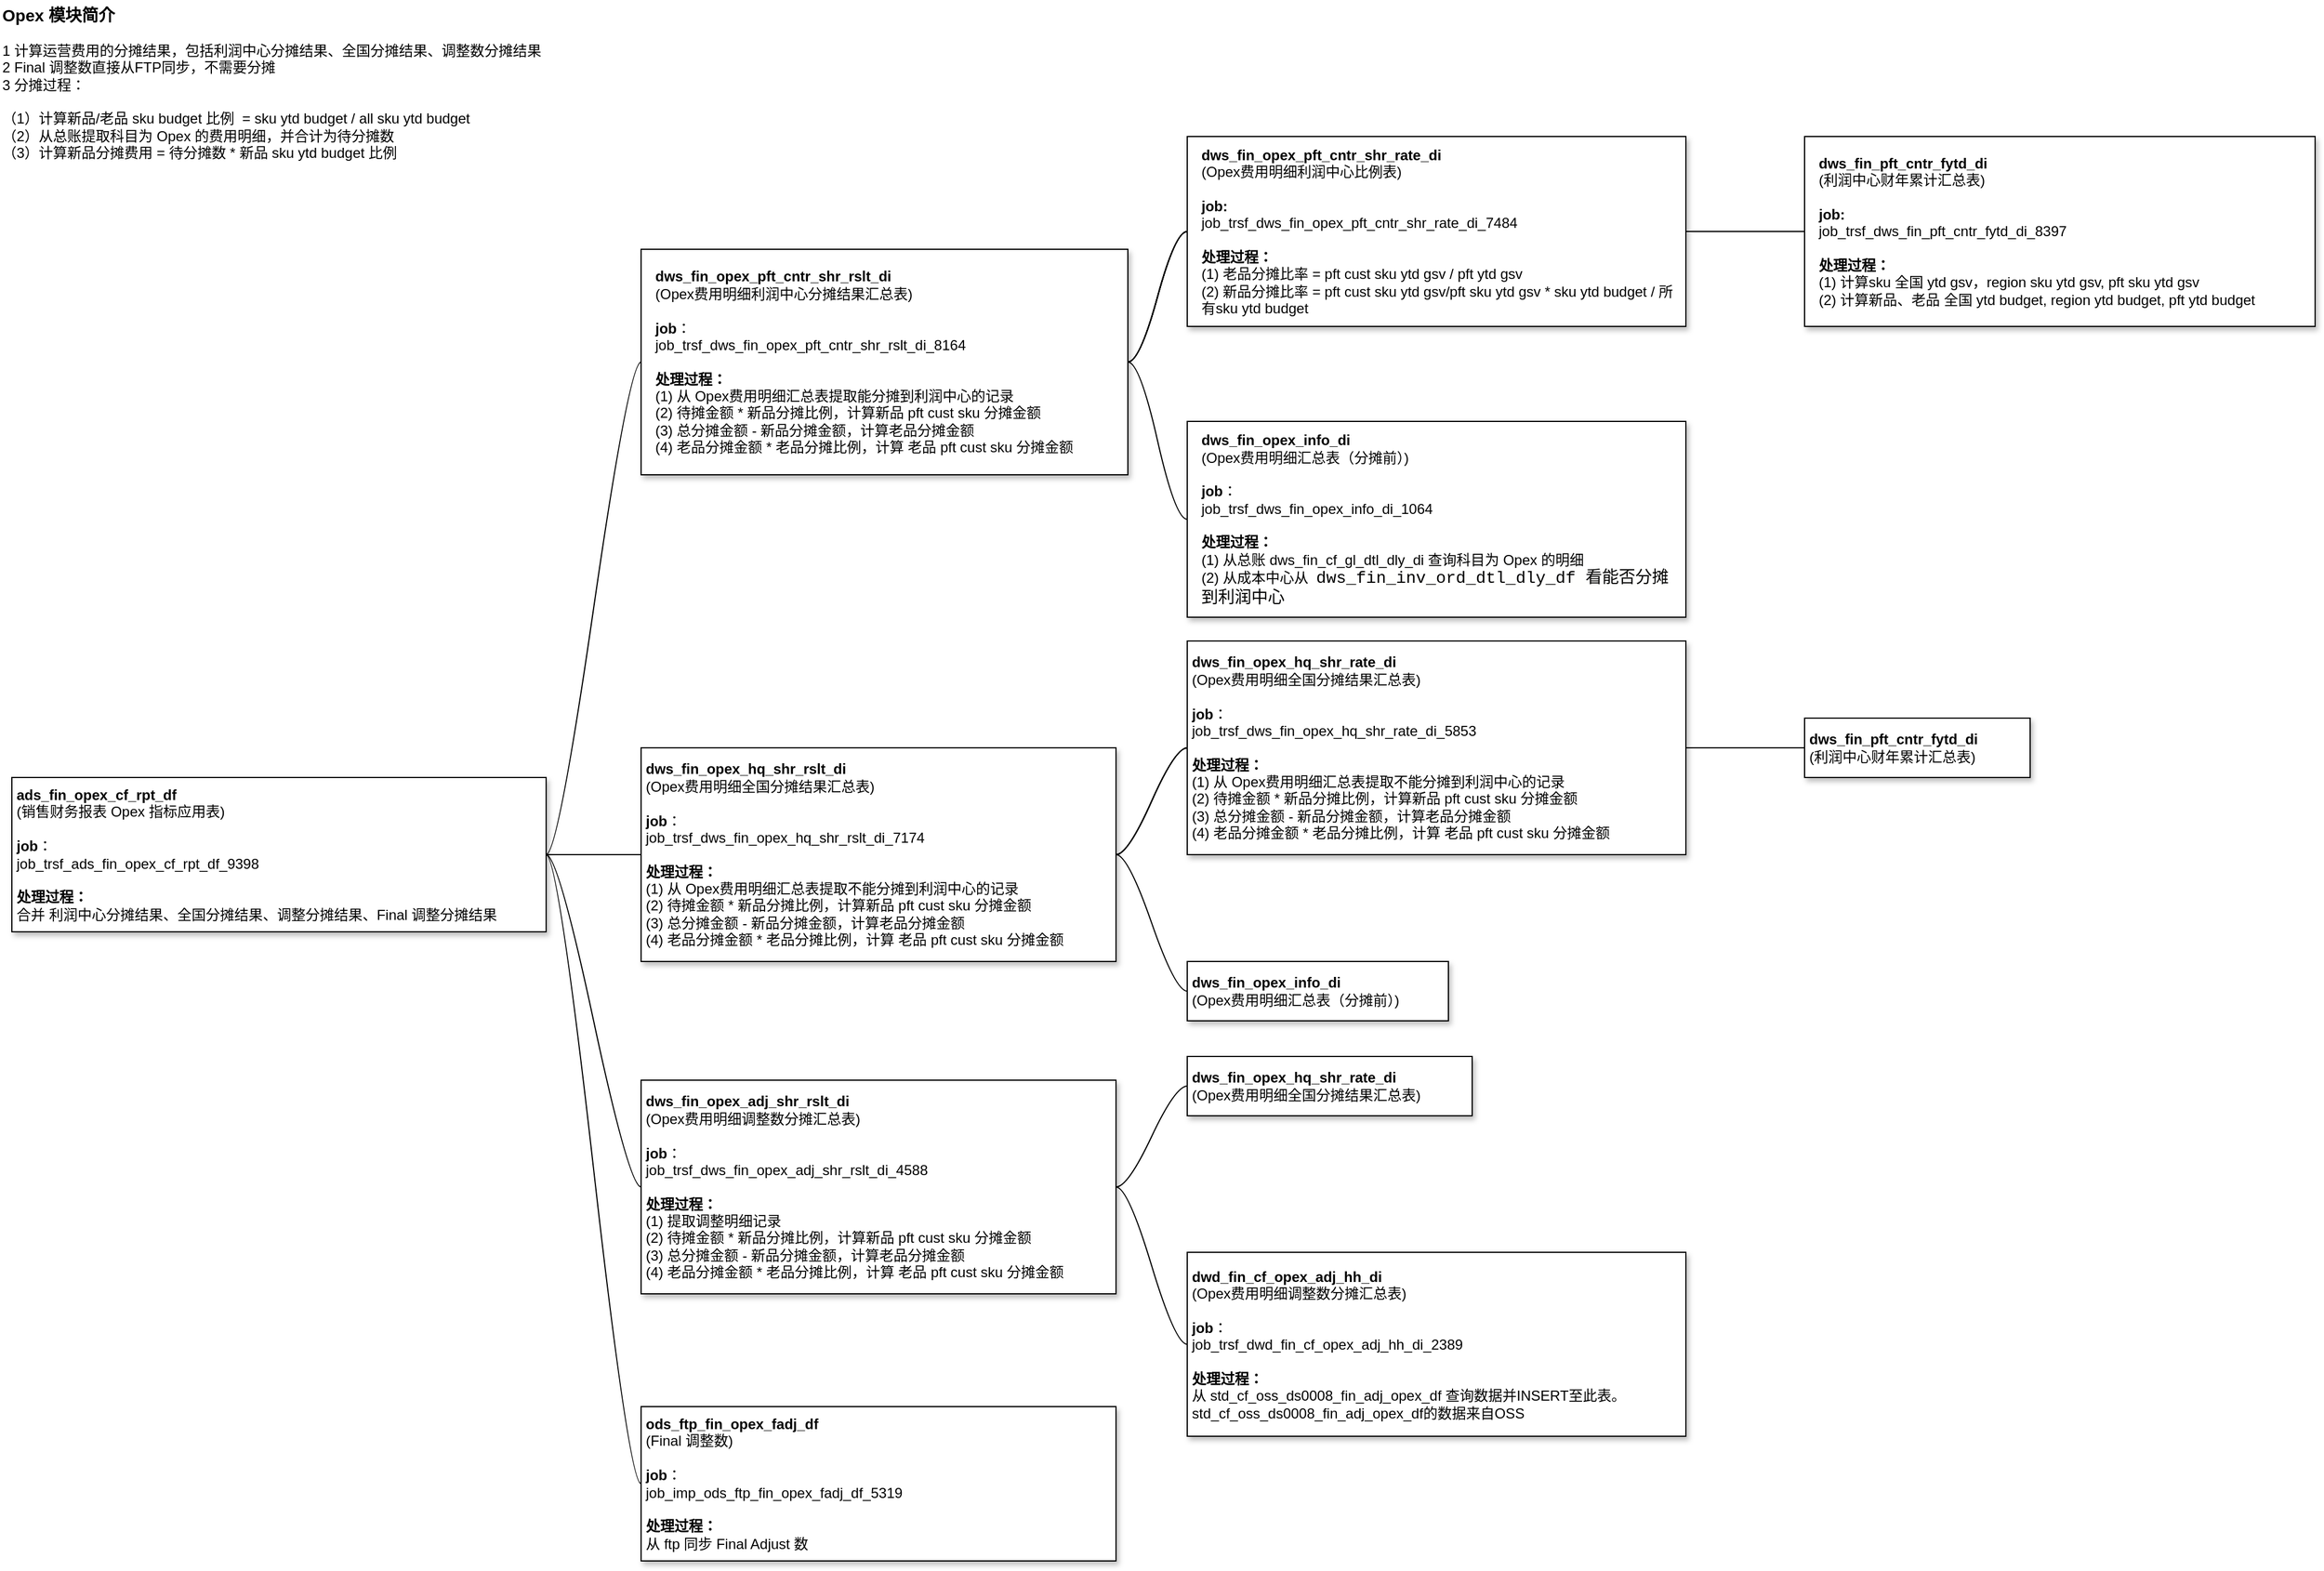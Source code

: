 <mxfile version="22.1.18" type="github">
  <diagram name="第 1 页" id="qXMQpcFjAb9PFIhQsB_X">
    <mxGraphModel dx="3915" dy="746" grid="1" gridSize="10" guides="1" tooltips="1" connect="1" arrows="1" fold="1" page="1" pageScale="1" pageWidth="827" pageHeight="1169" math="0" shadow="0">
      <root>
        <mxCell id="0" />
        <mxCell id="1" parent="0" />
        <mxCell id="uwbBY8es93_aKWaB9dcv-37" value="" style="edgeStyle=entityRelationEdgeStyle;rounded=0;orthogonalLoop=1;jettySize=auto;html=1;startArrow=none;endArrow=none;segment=10;curved=1;sourcePerimeterSpacing=0;targetPerimeterSpacing=0;entryX=0;entryY=0.5;entryDx=0;entryDy=0;exitX=1;exitY=0.5;exitDx=0;exitDy=0;" edge="1" parent="1" source="uwbBY8es93_aKWaB9dcv-81" target="uwbBY8es93_aKWaB9dcv-41">
          <mxGeometry relative="1" as="geometry">
            <mxPoint x="-1930" y="1110" as="sourcePoint" />
            <mxPoint x="-1820" y="740" as="targetPoint" />
            <Array as="points">
              <mxPoint x="-1950" y="1110" />
              <mxPoint x="-1880" y="730" />
              <mxPoint x="-1830" y="730" />
              <mxPoint x="-1820" y="710" />
            </Array>
          </mxGeometry>
        </mxCell>
        <mxCell id="uwbBY8es93_aKWaB9dcv-73" style="edgeStyle=entityRelationEdgeStyle;rounded=0;orthogonalLoop=1;jettySize=auto;html=1;startArrow=none;endArrow=none;segment=10;curved=1;sourcePerimeterSpacing=0;targetPerimeterSpacing=0;exitX=1;exitY=0.5;exitDx=0;exitDy=0;" edge="1" parent="1" source="uwbBY8es93_aKWaB9dcv-81" target="uwbBY8es93_aKWaB9dcv-72">
          <mxGeometry relative="1" as="geometry">
            <mxPoint x="-1930" y="1110" as="sourcePoint" />
          </mxGeometry>
        </mxCell>
        <mxCell id="uwbBY8es93_aKWaB9dcv-2" value="" style="edgeStyle=entityRelationEdgeStyle;startArrow=none;endArrow=none;segment=10;curved=1;sourcePerimeterSpacing=0;targetPerimeterSpacing=0;rounded=0;exitX=1;exitY=0.5;exitDx=0;exitDy=0;" edge="1" parent="1" source="uwbBY8es93_aKWaB9dcv-81" target="uwbBY8es93_aKWaB9dcv-7">
          <mxGeometry relative="1" as="geometry">
            <mxPoint x="-1930" y="1110" as="sourcePoint" />
          </mxGeometry>
        </mxCell>
        <mxCell id="uwbBY8es93_aKWaB9dcv-60" value="" style="edgeStyle=entityRelationEdgeStyle;rounded=0;orthogonalLoop=1;jettySize=auto;html=1;startArrow=none;endArrow=none;segment=10;curved=1;sourcePerimeterSpacing=0;targetPerimeterSpacing=0;" edge="1" parent="1" source="uwbBY8es93_aKWaB9dcv-7" target="uwbBY8es93_aKWaB9dcv-59">
          <mxGeometry relative="1" as="geometry" />
        </mxCell>
        <mxCell id="uwbBY8es93_aKWaB9dcv-63" value="" style="edgeStyle=entityRelationEdgeStyle;rounded=0;orthogonalLoop=1;jettySize=auto;html=1;startArrow=none;endArrow=none;segment=10;curved=1;sourcePerimeterSpacing=0;targetPerimeterSpacing=0;" edge="1" parent="1" source="uwbBY8es93_aKWaB9dcv-7" target="uwbBY8es93_aKWaB9dcv-59">
          <mxGeometry relative="1" as="geometry" />
        </mxCell>
        <mxCell id="uwbBY8es93_aKWaB9dcv-64" value="" style="edgeStyle=entityRelationEdgeStyle;rounded=0;orthogonalLoop=1;jettySize=auto;html=1;startArrow=none;endArrow=none;segment=10;curved=1;sourcePerimeterSpacing=0;targetPerimeterSpacing=0;" edge="1" parent="1" source="uwbBY8es93_aKWaB9dcv-7" target="uwbBY8es93_aKWaB9dcv-59">
          <mxGeometry relative="1" as="geometry" />
        </mxCell>
        <mxCell id="uwbBY8es93_aKWaB9dcv-67" value="" style="edgeStyle=entityRelationEdgeStyle;rounded=0;orthogonalLoop=1;jettySize=auto;html=1;startArrow=none;endArrow=none;segment=10;curved=1;sourcePerimeterSpacing=0;targetPerimeterSpacing=0;" edge="1" parent="1" source="uwbBY8es93_aKWaB9dcv-7" target="uwbBY8es93_aKWaB9dcv-66">
          <mxGeometry relative="1" as="geometry" />
        </mxCell>
        <mxCell id="uwbBY8es93_aKWaB9dcv-7" value="&lt;b style=&quot;border-color: var(--border-color);&quot;&gt;dws_fin_opex_hq_shr_rslt_di&lt;/b&gt;&lt;br style=&quot;border-color: var(--border-color);&quot;&gt;(Opex费用明细全国分摊结果汇总表)&lt;br style=&quot;border-color: var(--border-color);&quot;&gt;&lt;br style=&quot;border-color: var(--border-color);&quot;&gt;&lt;b style=&quot;border-color: var(--border-color);&quot;&gt;job&lt;/b&gt;&lt;span style=&quot;border-color: var(--border-color);&quot;&gt;：&lt;/span&gt;&lt;br style=&quot;border-color: var(--border-color);&quot;&gt;&lt;span style=&quot;border-color: var(--border-color);&quot;&gt;job_trsf_dws_fin_opex_hq_shr_rslt_di_7174&lt;/span&gt;&lt;br style=&quot;border-color: var(--border-color);&quot;&gt;&lt;br style=&quot;border-color: var(--border-color);&quot;&gt;&lt;b style=&quot;border-color: var(--border-color);&quot;&gt;处理过程：&lt;br&gt;&lt;/b&gt;(1) 从 Opex费用明细汇总表提取不能分摊到利润中心的记录&lt;br style=&quot;border-color: var(--border-color);&quot;&gt;&lt;span style=&quot;border-color: var(--border-color);&quot;&gt;(2) 待摊金额 * 新品分摊比例，计算新品 pft cust sku 分摊金额&lt;/span&gt;&lt;br style=&quot;border-color: var(--border-color);&quot;&gt;&lt;span style=&quot;border-color: var(--border-color);&quot;&gt;(3) 总分摊金额 - 新品分摊金额，计算老品分摊金额&lt;/span&gt;&lt;br style=&quot;border-color: var(--border-color);&quot;&gt;&lt;span style=&quot;border-color: var(--border-color);&quot;&gt;(4) 老品分摊金额 * 老品分摊比例，计算 老品 pft cust sku 分摊金额&lt;/span&gt;" style="whiteSpace=wrap;html=1;rounded=0;arcSize=50;align=left;verticalAlign=middle;strokeWidth=1;autosize=1;spacing=4;treeFolding=1;treeMoving=1;newEdgeStyle={&quot;edgeStyle&quot;:&quot;entityRelationEdgeStyle&quot;,&quot;startArrow&quot;:&quot;none&quot;,&quot;endArrow&quot;:&quot;none&quot;,&quot;segment&quot;:10,&quot;curved&quot;:1,&quot;sourcePerimeterSpacing&quot;:0,&quot;targetPerimeterSpacing&quot;:0};shadow=1;glass=0;" vertex="1" parent="1">
          <mxGeometry x="-1820" y="1020" width="400" height="180" as="geometry" />
        </mxCell>
        <mxCell id="uwbBY8es93_aKWaB9dcv-43" value="" style="edgeStyle=entityRelationEdgeStyle;rounded=0;orthogonalLoop=1;jettySize=auto;html=1;startArrow=none;endArrow=none;segment=10;curved=1;sourcePerimeterSpacing=0;targetPerimeterSpacing=0;" edge="1" parent="1" source="uwbBY8es93_aKWaB9dcv-41" target="uwbBY8es93_aKWaB9dcv-42">
          <mxGeometry relative="1" as="geometry" />
        </mxCell>
        <mxCell id="uwbBY8es93_aKWaB9dcv-52" value="" style="edgeStyle=entityRelationEdgeStyle;rounded=0;orthogonalLoop=1;jettySize=auto;html=1;startArrow=none;endArrow=none;segment=10;curved=1;sourcePerimeterSpacing=0;targetPerimeterSpacing=0;" edge="1" parent="1" source="uwbBY8es93_aKWaB9dcv-41" target="uwbBY8es93_aKWaB9dcv-42">
          <mxGeometry relative="1" as="geometry" />
        </mxCell>
        <mxCell id="uwbBY8es93_aKWaB9dcv-53" value="" style="edgeStyle=entityRelationEdgeStyle;rounded=0;orthogonalLoop=1;jettySize=auto;html=1;startArrow=none;endArrow=none;segment=10;curved=1;sourcePerimeterSpacing=0;targetPerimeterSpacing=0;" edge="1" parent="1" source="uwbBY8es93_aKWaB9dcv-41" target="uwbBY8es93_aKWaB9dcv-42">
          <mxGeometry relative="1" as="geometry" />
        </mxCell>
        <mxCell id="uwbBY8es93_aKWaB9dcv-54" value="" style="edgeStyle=entityRelationEdgeStyle;rounded=0;orthogonalLoop=1;jettySize=auto;html=1;startArrow=none;endArrow=none;segment=10;curved=1;sourcePerimeterSpacing=0;targetPerimeterSpacing=0;" edge="1" parent="1" source="uwbBY8es93_aKWaB9dcv-41" target="uwbBY8es93_aKWaB9dcv-42">
          <mxGeometry relative="1" as="geometry" />
        </mxCell>
        <mxCell id="uwbBY8es93_aKWaB9dcv-55" value="" style="edgeStyle=entityRelationEdgeStyle;rounded=0;orthogonalLoop=1;jettySize=auto;html=1;startArrow=none;endArrow=none;segment=10;curved=1;sourcePerimeterSpacing=0;targetPerimeterSpacing=0;" edge="1" parent="1" source="uwbBY8es93_aKWaB9dcv-41" target="uwbBY8es93_aKWaB9dcv-42">
          <mxGeometry relative="1" as="geometry" />
        </mxCell>
        <mxCell id="uwbBY8es93_aKWaB9dcv-56" value="" style="edgeStyle=entityRelationEdgeStyle;rounded=0;orthogonalLoop=1;jettySize=auto;html=1;startArrow=none;endArrow=none;segment=10;curved=1;sourcePerimeterSpacing=0;targetPerimeterSpacing=0;" edge="1" parent="1" source="uwbBY8es93_aKWaB9dcv-41" target="uwbBY8es93_aKWaB9dcv-42">
          <mxGeometry relative="1" as="geometry" />
        </mxCell>
        <mxCell id="uwbBY8es93_aKWaB9dcv-58" value="" style="edgeStyle=entityRelationEdgeStyle;rounded=0;orthogonalLoop=1;jettySize=auto;html=1;startArrow=none;endArrow=none;segment=10;curved=1;sourcePerimeterSpacing=0;targetPerimeterSpacing=0;" edge="1" parent="1" source="uwbBY8es93_aKWaB9dcv-41" target="uwbBY8es93_aKWaB9dcv-57">
          <mxGeometry relative="1" as="geometry" />
        </mxCell>
        <mxCell id="uwbBY8es93_aKWaB9dcv-41" value="&lt;b style=&quot;border-color: var(--border-color);&quot;&gt;dws_fin_opex_pft_cntr_shr_rslt_di&lt;/b&gt;&lt;br style=&quot;border-color: var(--border-color);&quot;&gt;(Opex费用明细利润中心分摊结果汇总表)&lt;br style=&quot;border-color: var(--border-color);&quot;&gt;&lt;br style=&quot;border-color: var(--border-color);&quot;&gt;&lt;b style=&quot;border-color: var(--border-color);&quot;&gt;job&lt;/b&gt;&lt;span style=&quot;&quot;&gt;：&lt;/span&gt;&lt;br style=&quot;border-color: var(--border-color);&quot;&gt;&lt;span style=&quot;&quot;&gt;job_trsf_dws_fin_opex_pft_cntr_shr_rslt_di_8164&lt;/span&gt;&lt;br style=&quot;border-color: var(--border-color);&quot;&gt;&lt;br style=&quot;border-color: var(--border-color);&quot;&gt;&lt;b style=&quot;border-color: var(--border-color);&quot;&gt;处理过程：&lt;br&gt;&lt;/b&gt;(1) 从 Opex费用明细汇总表提取能分摊到利润中心的记录&lt;br style=&quot;border-color: var(--border-color);&quot;&gt;&lt;span style=&quot;&quot;&gt;(2) 待摊金额 * 新品分摊比例，计算新品 pft cust sku 分摊金额&lt;/span&gt;&lt;br style=&quot;border-color: var(--border-color);&quot;&gt;&lt;span style=&quot;&quot;&gt;(3) 总分摊金额 - 新品分摊金额，计算老品分摊金额&lt;/span&gt;&lt;br style=&quot;border-color: var(--border-color);&quot;&gt;&lt;span style=&quot;&quot;&gt;(4) 老品分摊金额 * 老品分摊比例，计算 老品 pft cust sku 分摊金额&lt;/span&gt;" style="whiteSpace=wrap;html=1;rounded=0;arcSize=50;align=left;verticalAlign=middle;strokeWidth=1;autosize=1;spacing=12;treeFolding=1;treeMoving=1;newEdgeStyle={&quot;edgeStyle&quot;:&quot;entityRelationEdgeStyle&quot;,&quot;startArrow&quot;:&quot;none&quot;,&quot;endArrow&quot;:&quot;none&quot;,&quot;segment&quot;:10,&quot;curved&quot;:1,&quot;sourcePerimeterSpacing&quot;:0,&quot;targetPerimeterSpacing&quot;:0};shadow=1;glass=0;" vertex="1" parent="1">
          <mxGeometry x="-1820" y="600" width="410" height="190" as="geometry" />
        </mxCell>
        <mxCell id="uwbBY8es93_aKWaB9dcv-45" value="" style="edgeStyle=entityRelationEdgeStyle;rounded=0;orthogonalLoop=1;jettySize=auto;html=1;startArrow=none;endArrow=none;segment=10;curved=1;sourcePerimeterSpacing=0;targetPerimeterSpacing=0;" edge="1" parent="1" source="uwbBY8es93_aKWaB9dcv-42" target="uwbBY8es93_aKWaB9dcv-44">
          <mxGeometry relative="1" as="geometry" />
        </mxCell>
        <mxCell id="uwbBY8es93_aKWaB9dcv-42" value="&lt;b style=&quot;border-color: var(--border-color);&quot;&gt;dws_fin_opex_pft_cntr_shr_rate_di&lt;/b&gt;&lt;br style=&quot;border-color: var(--border-color);&quot;&gt;(Opex费用明细利润中心比例表)&lt;br style=&quot;border-color: var(--border-color);&quot;&gt;&lt;br style=&quot;border-color: var(--border-color);&quot;&gt;&lt;b style=&quot;border-color: var(--border-color);&quot;&gt;job:&lt;br style=&quot;border-color: var(--border-color);&quot;&gt;&lt;/b&gt;job_trsf_dws_fin_opex_pft_cntr_shr_rate_di_7484&lt;br style=&quot;border-color: var(--border-color);&quot;&gt;&lt;br style=&quot;border-color: var(--border-color);&quot;&gt;&lt;b style=&quot;border-color: var(--border-color);&quot;&gt;处理过程：&lt;/b&gt;&lt;br style=&quot;border-color: var(--border-color);&quot;&gt;(1) 老品分摊比率 = pft cust sku ytd gsv / pft ytd gsv&lt;br style=&quot;border-color: var(--border-color);&quot;&gt;(2) 新品分摊比率 = pft cust sku ytd gsv/pft sku ytd gsv * sku ytd budget / 所有sku ytd budget&amp;nbsp;" style="whiteSpace=wrap;html=1;rounded=0;arcSize=50;align=left;verticalAlign=middle;strokeWidth=1;autosize=1;spacing=12;treeFolding=1;treeMoving=1;newEdgeStyle={&quot;edgeStyle&quot;:&quot;entityRelationEdgeStyle&quot;,&quot;startArrow&quot;:&quot;none&quot;,&quot;endArrow&quot;:&quot;none&quot;,&quot;segment&quot;:10,&quot;curved&quot;:1,&quot;sourcePerimeterSpacing&quot;:0,&quot;targetPerimeterSpacing&quot;:0};shadow=1;glass=0;" vertex="1" parent="1">
          <mxGeometry x="-1360" y="505" width="420" height="160" as="geometry" />
        </mxCell>
        <mxCell id="uwbBY8es93_aKWaB9dcv-44" value="&lt;b style=&quot;border-color: var(--border-color);&quot;&gt;dws_fin_pft_cntr_fytd_di&lt;/b&gt;&lt;br style=&quot;border-color: var(--border-color);&quot;&gt;(利润中心财年累计汇总表)&lt;br style=&quot;border-color: var(--border-color);&quot;&gt;&lt;br style=&quot;border-color: var(--border-color);&quot;&gt;&lt;b style=&quot;border-color: var(--border-color);&quot;&gt;job:&lt;br style=&quot;border-color: var(--border-color);&quot;&gt;&lt;/b&gt;job_trsf_dws_fin_pft_cntr_fytd_di_8397&lt;br style=&quot;border-color: var(--border-color);&quot;&gt;&lt;br style=&quot;border-color: var(--border-color);&quot;&gt;&lt;b style=&quot;border-color: var(--border-color);&quot;&gt;处理过程：&lt;/b&gt;&lt;br style=&quot;border-color: var(--border-color);&quot;&gt;(1) 计算sku 全国 ytd gsv，region sku ytd gsv, pft sku ytd gsv&lt;br style=&quot;border-color: var(--border-color);&quot;&gt;(2)&amp;nbsp;计算新品、老品 全国 ytd budget, region ytd budget, pft ytd budget&amp;nbsp;&amp;nbsp;" style="whiteSpace=wrap;html=1;rounded=0;arcSize=50;align=left;verticalAlign=middle;strokeWidth=1;autosize=1;spacing=12;treeFolding=1;treeMoving=1;newEdgeStyle={&quot;edgeStyle&quot;:&quot;entityRelationEdgeStyle&quot;,&quot;startArrow&quot;:&quot;none&quot;,&quot;endArrow&quot;:&quot;none&quot;,&quot;segment&quot;:10,&quot;curved&quot;:1,&quot;sourcePerimeterSpacing&quot;:0,&quot;targetPerimeterSpacing&quot;:0};shadow=1;glass=0;" vertex="1" parent="1">
          <mxGeometry x="-840" y="505" width="430" height="160" as="geometry" />
        </mxCell>
        <mxCell id="uwbBY8es93_aKWaB9dcv-57" value="&lt;b style=&quot;border-color: var(--border-color);&quot;&gt;dws_fin_opex_info_di&lt;/b&gt;&lt;br style=&quot;border-color: var(--border-color);&quot;&gt;(Opex费用明细汇总表（分摊前）)&lt;br style=&quot;border-color: var(--border-color);&quot;&gt;&lt;br style=&quot;border-color: var(--border-color);&quot;&gt;&lt;b style=&quot;border-color: var(--border-color);&quot;&gt;job&lt;/b&gt;&lt;span style=&quot;&quot;&gt;：&lt;/span&gt;&lt;br style=&quot;border-color: var(--border-color);&quot;&gt;job_trsf_dws_fin_opex_info_di_1064&lt;br style=&quot;border-color: var(--border-color);&quot;&gt;&lt;br style=&quot;border-color: var(--border-color);&quot;&gt;&lt;b style=&quot;border-color: var(--border-color);&quot;&gt;处理过程：&lt;/b&gt;&lt;br style=&quot;border-color: var(--border-color);&quot;&gt;(1) 从总账&amp;nbsp;dws_fin_cf_gl_dtl_dly_di&amp;nbsp;查询科目为&amp;nbsp;Opex 的明细&lt;br&gt;(2) 从成本中心从&amp;nbsp;&amp;nbsp;&lt;span style=&quot;background-color: rgb(255, 255, 254); font-family: Consolas, &amp;quot;Courier New&amp;quot;, monospace; font-size: 14px;&quot;&gt;dws_fin_inv_ord_dtl_dly_df 看能否分摊到利润中心&lt;/span&gt;" style="whiteSpace=wrap;html=1;rounded=0;arcSize=50;align=left;verticalAlign=middle;strokeWidth=1;autosize=1;spacing=12;treeFolding=1;treeMoving=1;newEdgeStyle={&quot;edgeStyle&quot;:&quot;entityRelationEdgeStyle&quot;,&quot;startArrow&quot;:&quot;none&quot;,&quot;endArrow&quot;:&quot;none&quot;,&quot;segment&quot;:10,&quot;curved&quot;:1,&quot;sourcePerimeterSpacing&quot;:0,&quot;targetPerimeterSpacing&quot;:0};shadow=1;glass=0;" vertex="1" parent="1">
          <mxGeometry x="-1360" y="745" width="420" height="165" as="geometry" />
        </mxCell>
        <mxCell id="uwbBY8es93_aKWaB9dcv-62" value="" style="edgeStyle=entityRelationEdgeStyle;rounded=0;orthogonalLoop=1;jettySize=auto;html=1;startArrow=none;endArrow=none;segment=10;curved=1;sourcePerimeterSpacing=0;targetPerimeterSpacing=0;" edge="1" parent="1" source="uwbBY8es93_aKWaB9dcv-59" target="uwbBY8es93_aKWaB9dcv-61">
          <mxGeometry relative="1" as="geometry" />
        </mxCell>
        <mxCell id="uwbBY8es93_aKWaB9dcv-59" value="&lt;b style=&quot;border-color: var(--border-color);&quot;&gt;dws_fin_opex_hq_shr_rate_di&lt;/b&gt;&lt;br style=&quot;border-color: var(--border-color);&quot;&gt;(Opex费用明细全国分摊结果汇总表)&lt;br style=&quot;border-color: var(--border-color);&quot;&gt;&lt;br style=&quot;border-color: var(--border-color);&quot;&gt;&lt;b style=&quot;border-color: var(--border-color);&quot;&gt;job&lt;/b&gt;&lt;span style=&quot;border-color: var(--border-color);&quot;&gt;：&lt;/span&gt;&lt;br style=&quot;border-color: var(--border-color);&quot;&gt;&lt;span style=&quot;border-color: var(--border-color);&quot;&gt;job_trsf_dws_fin_opex_hq_shr_rate_di_5853&lt;/span&gt;&lt;br style=&quot;border-color: var(--border-color);&quot;&gt;&lt;br style=&quot;border-color: var(--border-color);&quot;&gt;&lt;b style=&quot;border-color: var(--border-color);&quot;&gt;处理过程：&lt;br&gt;&lt;/b&gt;(1) 从 Opex费用明细汇总表提取不能分摊到利润中心的记录&lt;br style=&quot;border-color: var(--border-color);&quot;&gt;&lt;span style=&quot;border-color: var(--border-color);&quot;&gt;(2) 待摊金额 * 新品分摊比例，计算新品 pft cust sku 分摊金额&lt;/span&gt;&lt;br style=&quot;border-color: var(--border-color);&quot;&gt;&lt;span style=&quot;border-color: var(--border-color);&quot;&gt;(3) 总分摊金额 - 新品分摊金额，计算老品分摊金额&lt;/span&gt;&lt;br style=&quot;border-color: var(--border-color);&quot;&gt;&lt;span style=&quot;border-color: var(--border-color);&quot;&gt;(4) 老品分摊金额 * 老品分摊比例，计算 老品 pft cust sku 分摊金额&lt;/span&gt;" style="whiteSpace=wrap;html=1;rounded=0;arcSize=50;align=left;verticalAlign=middle;strokeWidth=1;autosize=1;spacing=4;treeFolding=1;treeMoving=1;newEdgeStyle={&quot;edgeStyle&quot;:&quot;entityRelationEdgeStyle&quot;,&quot;startArrow&quot;:&quot;none&quot;,&quot;endArrow&quot;:&quot;none&quot;,&quot;segment&quot;:10,&quot;curved&quot;:1,&quot;sourcePerimeterSpacing&quot;:0,&quot;targetPerimeterSpacing&quot;:0};shadow=1;glass=0;" vertex="1" parent="1">
          <mxGeometry x="-1360" y="930" width="420" height="180" as="geometry" />
        </mxCell>
        <mxCell id="uwbBY8es93_aKWaB9dcv-61" value="&lt;b style=&quot;border-color: var(--border-color);&quot;&gt;dws_fin_pft_cntr_fytd_di&lt;/b&gt;&lt;br style=&quot;border-color: var(--border-color);&quot;&gt;(利润中心财年累计汇总表)" style="whiteSpace=wrap;html=1;rounded=0;arcSize=50;align=left;verticalAlign=middle;strokeWidth=1;autosize=1;spacing=4;treeFolding=1;treeMoving=1;newEdgeStyle={&quot;edgeStyle&quot;:&quot;entityRelationEdgeStyle&quot;,&quot;startArrow&quot;:&quot;none&quot;,&quot;endArrow&quot;:&quot;none&quot;,&quot;segment&quot;:10,&quot;curved&quot;:1,&quot;sourcePerimeterSpacing&quot;:0,&quot;targetPerimeterSpacing&quot;:0};shadow=1;glass=0;" vertex="1" parent="1">
          <mxGeometry x="-840" y="995" width="190" height="50" as="geometry" />
        </mxCell>
        <mxCell id="uwbBY8es93_aKWaB9dcv-66" value="&lt;b style=&quot;border-color: var(--border-color);&quot;&gt;dws_fin_opex_info_di&lt;/b&gt;&lt;br style=&quot;border-color: var(--border-color);&quot;&gt;(Opex费用明细汇总表（分摊前）)" style="whiteSpace=wrap;html=1;rounded=0;arcSize=50;align=left;verticalAlign=middle;strokeWidth=1;autosize=1;spacing=4;treeFolding=1;treeMoving=1;newEdgeStyle={&quot;edgeStyle&quot;:&quot;entityRelationEdgeStyle&quot;,&quot;startArrow&quot;:&quot;none&quot;,&quot;endArrow&quot;:&quot;none&quot;,&quot;segment&quot;:10,&quot;curved&quot;:1,&quot;sourcePerimeterSpacing&quot;:0,&quot;targetPerimeterSpacing&quot;:0};shadow=1;glass=0;" vertex="1" parent="1">
          <mxGeometry x="-1360" y="1200" width="220" height="50" as="geometry" />
        </mxCell>
        <mxCell id="uwbBY8es93_aKWaB9dcv-75" value="" style="edgeStyle=entityRelationEdgeStyle;rounded=0;orthogonalLoop=1;jettySize=auto;html=1;startArrow=none;endArrow=none;segment=10;curved=1;sourcePerimeterSpacing=0;targetPerimeterSpacing=0;" edge="1" parent="1" source="uwbBY8es93_aKWaB9dcv-72" target="uwbBY8es93_aKWaB9dcv-74">
          <mxGeometry relative="1" as="geometry" />
        </mxCell>
        <mxCell id="uwbBY8es93_aKWaB9dcv-77" value="" style="edgeStyle=entityRelationEdgeStyle;rounded=0;orthogonalLoop=1;jettySize=auto;html=1;startArrow=none;endArrow=none;segment=10;curved=1;sourcePerimeterSpacing=0;targetPerimeterSpacing=0;" edge="1" parent="1" source="uwbBY8es93_aKWaB9dcv-72" target="uwbBY8es93_aKWaB9dcv-76">
          <mxGeometry relative="1" as="geometry" />
        </mxCell>
        <mxCell id="uwbBY8es93_aKWaB9dcv-72" value="&lt;b style=&quot;border-color: var(--border-color);&quot;&gt;dws_fin_opex_adj_shr_rslt_di&lt;/b&gt;&lt;br style=&quot;border-color: var(--border-color);&quot;&gt;(Opex费用明细调整数分摊汇总表)&lt;br style=&quot;border-color: var(--border-color);&quot;&gt;&lt;br style=&quot;border-color: var(--border-color);&quot;&gt;&lt;b style=&quot;border-color: var(--border-color);&quot;&gt;job&lt;/b&gt;&lt;span style=&quot;border-color: var(--border-color);&quot;&gt;：&lt;/span&gt;&lt;br style=&quot;border-color: var(--border-color);&quot;&gt;&lt;span style=&quot;border-color: var(--border-color);&quot;&gt;job_trsf_dws_fin_opex_adj_shr_rslt_di_4588&lt;/span&gt;&lt;br style=&quot;border-color: var(--border-color);&quot;&gt;&lt;br style=&quot;border-color: var(--border-color);&quot;&gt;&lt;b style=&quot;border-color: var(--border-color);&quot;&gt;处理过程：&lt;br&gt;&lt;/b&gt;(1) 提取调整明细记录&lt;br style=&quot;border-color: var(--border-color);&quot;&gt;&lt;span style=&quot;border-color: var(--border-color);&quot;&gt;(2) 待摊金额 * 新品分摊比例，计算新品 pft cust sku 分摊金额&lt;/span&gt;&lt;br style=&quot;border-color: var(--border-color);&quot;&gt;&lt;span style=&quot;border-color: var(--border-color);&quot;&gt;(3) 总分摊金额 - 新品分摊金额，计算老品分摊金额&lt;/span&gt;&lt;br style=&quot;border-color: var(--border-color);&quot;&gt;&lt;span style=&quot;border-color: var(--border-color);&quot;&gt;(4) 老品分摊金额 * 老品分摊比例，计算 老品 pft cust sku 分摊金额&lt;/span&gt;" style="whiteSpace=wrap;html=1;rounded=0;arcSize=50;align=left;verticalAlign=middle;strokeWidth=1;autosize=1;spacing=4;treeFolding=1;treeMoving=1;newEdgeStyle={&quot;edgeStyle&quot;:&quot;entityRelationEdgeStyle&quot;,&quot;startArrow&quot;:&quot;none&quot;,&quot;endArrow&quot;:&quot;none&quot;,&quot;segment&quot;:10,&quot;curved&quot;:1,&quot;sourcePerimeterSpacing&quot;:0,&quot;targetPerimeterSpacing&quot;:0};shadow=1;glass=0;" vertex="1" parent="1">
          <mxGeometry x="-1820" y="1300" width="400" height="180" as="geometry" />
        </mxCell>
        <mxCell id="uwbBY8es93_aKWaB9dcv-74" value="&lt;b style=&quot;border-color: var(--border-color);&quot;&gt;dws_fin_opex_hq_shr_rate_di&lt;/b&gt;&lt;br style=&quot;border-color: var(--border-color);&quot;&gt;(Opex费用明细全国分摊结果汇总表)" style="whiteSpace=wrap;html=1;rounded=0;arcSize=50;align=left;verticalAlign=middle;strokeWidth=1;autosize=1;spacing=4;treeFolding=1;treeMoving=1;newEdgeStyle={&quot;edgeStyle&quot;:&quot;entityRelationEdgeStyle&quot;,&quot;startArrow&quot;:&quot;none&quot;,&quot;endArrow&quot;:&quot;none&quot;,&quot;segment&quot;:10,&quot;curved&quot;:1,&quot;sourcePerimeterSpacing&quot;:0,&quot;targetPerimeterSpacing&quot;:0};shadow=1;glass=0;" vertex="1" parent="1">
          <mxGeometry x="-1360" y="1280" width="240" height="50" as="geometry" />
        </mxCell>
        <mxCell id="uwbBY8es93_aKWaB9dcv-76" value="&lt;b style=&quot;border-color: var(--border-color);&quot;&gt;dwd_fin_cf_opex_adj_hh_di&lt;/b&gt;&lt;br style=&quot;border-color: var(--border-color);&quot;&gt;(Opex费用明细调整数分摊汇总表)&lt;br style=&quot;border-color: var(--border-color);&quot;&gt;&lt;br style=&quot;border-color: var(--border-color);&quot;&gt;&lt;b style=&quot;border-color: var(--border-color);&quot;&gt;job&lt;/b&gt;&lt;span style=&quot;border-color: var(--border-color);&quot;&gt;：&lt;/span&gt;&lt;br style=&quot;border-color: var(--border-color);&quot;&gt;&lt;span style=&quot;border-color: var(--border-color);&quot;&gt;job_trsf_dwd_fin_cf_opex_adj_hh_di_2389&lt;/span&gt;&lt;br style=&quot;border-color: var(--border-color);&quot;&gt;&lt;br style=&quot;border-color: var(--border-color);&quot;&gt;&lt;b style=&quot;border-color: var(--border-color);&quot;&gt;处理过程：&lt;br&gt;&lt;/b&gt;从&amp;nbsp;std_cf_oss_ds0008_fin_adj_opex_df 查询数据并INSERT至此表。std_cf_oss_ds0008_fin_adj_opex_df的数据来自OSS" style="whiteSpace=wrap;html=1;rounded=0;arcSize=50;align=left;verticalAlign=middle;strokeWidth=1;autosize=1;spacing=4;treeFolding=1;treeMoving=1;newEdgeStyle={&quot;edgeStyle&quot;:&quot;entityRelationEdgeStyle&quot;,&quot;startArrow&quot;:&quot;none&quot;,&quot;endArrow&quot;:&quot;none&quot;,&quot;segment&quot;:10,&quot;curved&quot;:1,&quot;sourcePerimeterSpacing&quot;:0,&quot;targetPerimeterSpacing&quot;:0};shadow=1;glass=0;" vertex="1" parent="1">
          <mxGeometry x="-1360" y="1445" width="420" height="155" as="geometry" />
        </mxCell>
        <mxCell id="uwbBY8es93_aKWaB9dcv-83" value="" style="edgeStyle=entityRelationEdgeStyle;rounded=0;orthogonalLoop=1;jettySize=auto;html=1;startArrow=none;endArrow=none;segment=10;curved=1;sourcePerimeterSpacing=0;targetPerimeterSpacing=0;" edge="1" parent="1" source="uwbBY8es93_aKWaB9dcv-81" target="uwbBY8es93_aKWaB9dcv-82">
          <mxGeometry relative="1" as="geometry" />
        </mxCell>
        <mxCell id="uwbBY8es93_aKWaB9dcv-81" value="&lt;b style=&quot;border-color: var(--border-color);&quot;&gt;ads_fin_opex_cf_rpt_df&lt;/b&gt;&lt;br style=&quot;border-color: var(--border-color);&quot;&gt;(销售财务报表 Opex 指标应用表)&lt;br style=&quot;border-color: var(--border-color);&quot;&gt;&lt;br style=&quot;border-color: var(--border-color);&quot;&gt;&lt;b style=&quot;border-color: var(--border-color);&quot;&gt;job&lt;/b&gt;&lt;span style=&quot;border-color: var(--border-color);&quot;&gt;：&lt;/span&gt;&lt;br style=&quot;border-color: var(--border-color);&quot;&gt;job_trsf_ads_fin_opex_cf_rpt_df_9398&lt;br style=&quot;border-color: var(--border-color);&quot;&gt;&lt;br style=&quot;border-color: var(--border-color);&quot;&gt;&lt;b style=&quot;border-color: var(--border-color);&quot;&gt;处理过程：&lt;br&gt;&lt;/b&gt;合并 利润中心分摊结果、全国分摊结果、调整分摊结果、Final 调整分摊结果" style="whiteSpace=wrap;html=1;rounded=0;arcSize=50;align=left;verticalAlign=middle;strokeWidth=1;autosize=1;spacing=4;treeFolding=1;treeMoving=1;newEdgeStyle={&quot;edgeStyle&quot;:&quot;entityRelationEdgeStyle&quot;,&quot;startArrow&quot;:&quot;none&quot;,&quot;endArrow&quot;:&quot;none&quot;,&quot;segment&quot;:10,&quot;curved&quot;:1,&quot;sourcePerimeterSpacing&quot;:0,&quot;targetPerimeterSpacing&quot;:0};shadow=1;glass=0;" vertex="1" parent="1">
          <mxGeometry x="-2350" y="1045" width="450" height="130" as="geometry" />
        </mxCell>
        <mxCell id="uwbBY8es93_aKWaB9dcv-82" value="&lt;b&gt;ods_ftp_fin_opex_fadj_df&lt;br&gt;&lt;/b&gt;(Final 调整数)&lt;br style=&quot;border-color: var(--border-color);&quot;&gt;&lt;br style=&quot;border-color: var(--border-color);&quot;&gt;&lt;b style=&quot;border-color: var(--border-color);&quot;&gt;job&lt;/b&gt;&lt;span style=&quot;border-color: var(--border-color);&quot;&gt;：&lt;/span&gt;&lt;br style=&quot;border-color: var(--border-color);&quot;&gt;&lt;span style=&quot;border-color: var(--border-color);&quot;&gt;job_imp_ods_ftp_fin_opex_fadj_df_5319&lt;/span&gt;&lt;br style=&quot;border-color: var(--border-color);&quot;&gt;&lt;br style=&quot;border-color: var(--border-color);&quot;&gt;&lt;b style=&quot;border-color: var(--border-color);&quot;&gt;处理过程：&lt;br&gt;&lt;/b&gt;从 ftp 同步 Final Adjust 数" style="whiteSpace=wrap;html=1;rounded=0;arcSize=50;align=left;verticalAlign=middle;strokeWidth=1;autosize=1;spacing=4;treeFolding=1;treeMoving=1;newEdgeStyle={&quot;edgeStyle&quot;:&quot;entityRelationEdgeStyle&quot;,&quot;startArrow&quot;:&quot;none&quot;,&quot;endArrow&quot;:&quot;none&quot;,&quot;segment&quot;:10,&quot;curved&quot;:1,&quot;sourcePerimeterSpacing&quot;:0,&quot;targetPerimeterSpacing&quot;:0};shadow=1;glass=0;" vertex="1" parent="1">
          <mxGeometry x="-1820" y="1575" width="400" height="130" as="geometry" />
        </mxCell>
        <mxCell id="uwbBY8es93_aKWaB9dcv-84" value="&lt;font style=&quot;font-size: 14px;&quot;&gt;&lt;b&gt;Opex 模块简介&lt;/b&gt;&lt;/font&gt;&lt;br&gt;&lt;br&gt;1 计算运营费用的分摊结果，包括利润中心分摊结果、全国分摊结果、调整数分摊结果&lt;br&gt;2 Final 调整数直接从FTP同步，不需要分摊&lt;br&gt;3 分摊过程：&lt;br&gt;&lt;br&gt;（1）计算新品/老品 sku budget 比例&amp;nbsp; = sku ytd budget / all sku ytd budget&lt;br&gt;（2）从总账提取科目为 Opex 的费用明细，并合计为待分摊数&lt;br&gt;（3）计算新品分摊费用 = 待分摊数 * 新品 sku ytd budget 比例" style="text;strokeColor=none;align=left;fillColor=none;html=1;verticalAlign=middle;whiteSpace=wrap;rounded=0;" vertex="1" parent="1">
          <mxGeometry x="-2360" y="390" width="470" height="140" as="geometry" />
        </mxCell>
      </root>
    </mxGraphModel>
  </diagram>
</mxfile>
